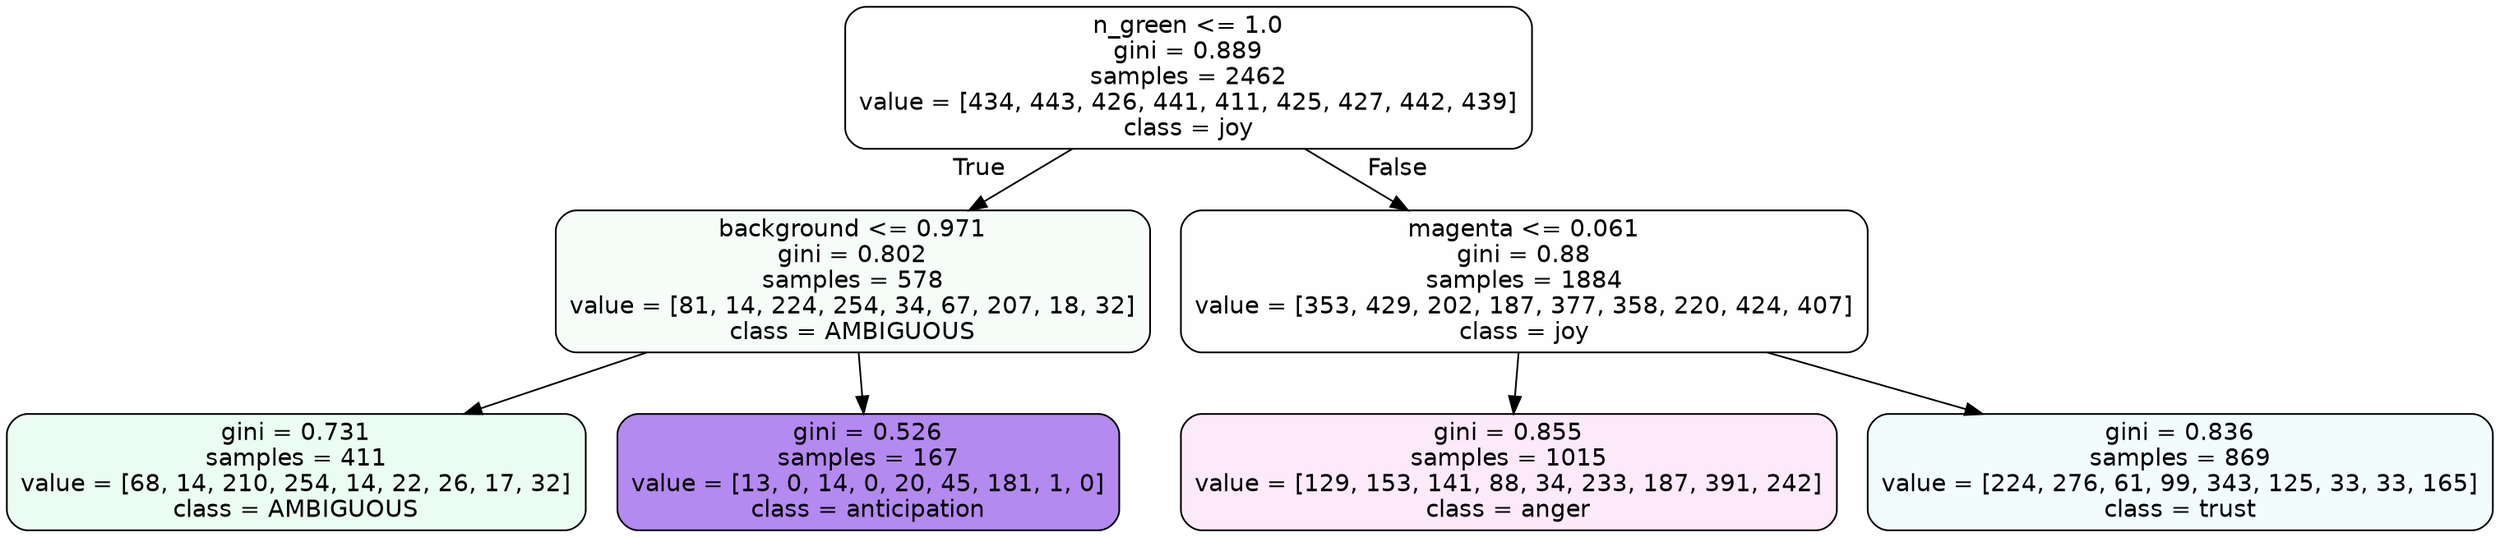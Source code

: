 digraph Tree {
node [shape=box, style="filled, rounded", color="black", fontname=helvetica] ;
edge [fontname=helvetica] ;
0 [label="n_green <= 1.0\ngini = 0.889\nsamples = 2462\nvalue = [434, 443, 426, 441, 411, 425, 427, 442, 439]\nclass = joy", fillcolor="#d7e53900"] ;
1 [label="background <= 0.971\ngini = 0.802\nsamples = 578\nvalue = [81, 14, 224, 254, 34, 67, 207, 18, 32]\nclass = AMBIGUOUS", fillcolor="#39e5810b"] ;
0 -> 1 [labeldistance=2.5, labelangle=45, headlabel="True"] ;
2 [label="gini = 0.731\nsamples = 411\nvalue = [68, 14, 210, 254, 14, 22, 26, 17, 32]\nclass = AMBIGUOUS", fillcolor="#39e58119"] ;
1 -> 2 ;
3 [label="gini = 0.526\nsamples = 167\nvalue = [13, 0, 14, 0, 20, 45, 181, 1, 0]\nclass = anticipation", fillcolor="#8139e597"] ;
1 -> 3 ;
4 [label="magenta <= 0.061\ngini = 0.88\nsamples = 1884\nvalue = [353, 429, 202, 187, 377, 358, 220, 424, 407]\nclass = joy", fillcolor="#d7e53901"] ;
0 -> 4 [labeldistance=2.5, labelangle=-45, headlabel="False"] ;
5 [label="gini = 0.855\nsamples = 1015\nvalue = [129, 153, 141, 88, 34, 233, 187, 391, 242]\nclass = anger", fillcolor="#e539d71c"] ;
4 -> 5 ;
6 [label="gini = 0.836\nsamples = 869\nvalue = [224, 276, 61, 99, 343, 125, 33, 33, 165]\nclass = trust", fillcolor="#39d7e510"] ;
4 -> 6 ;
}